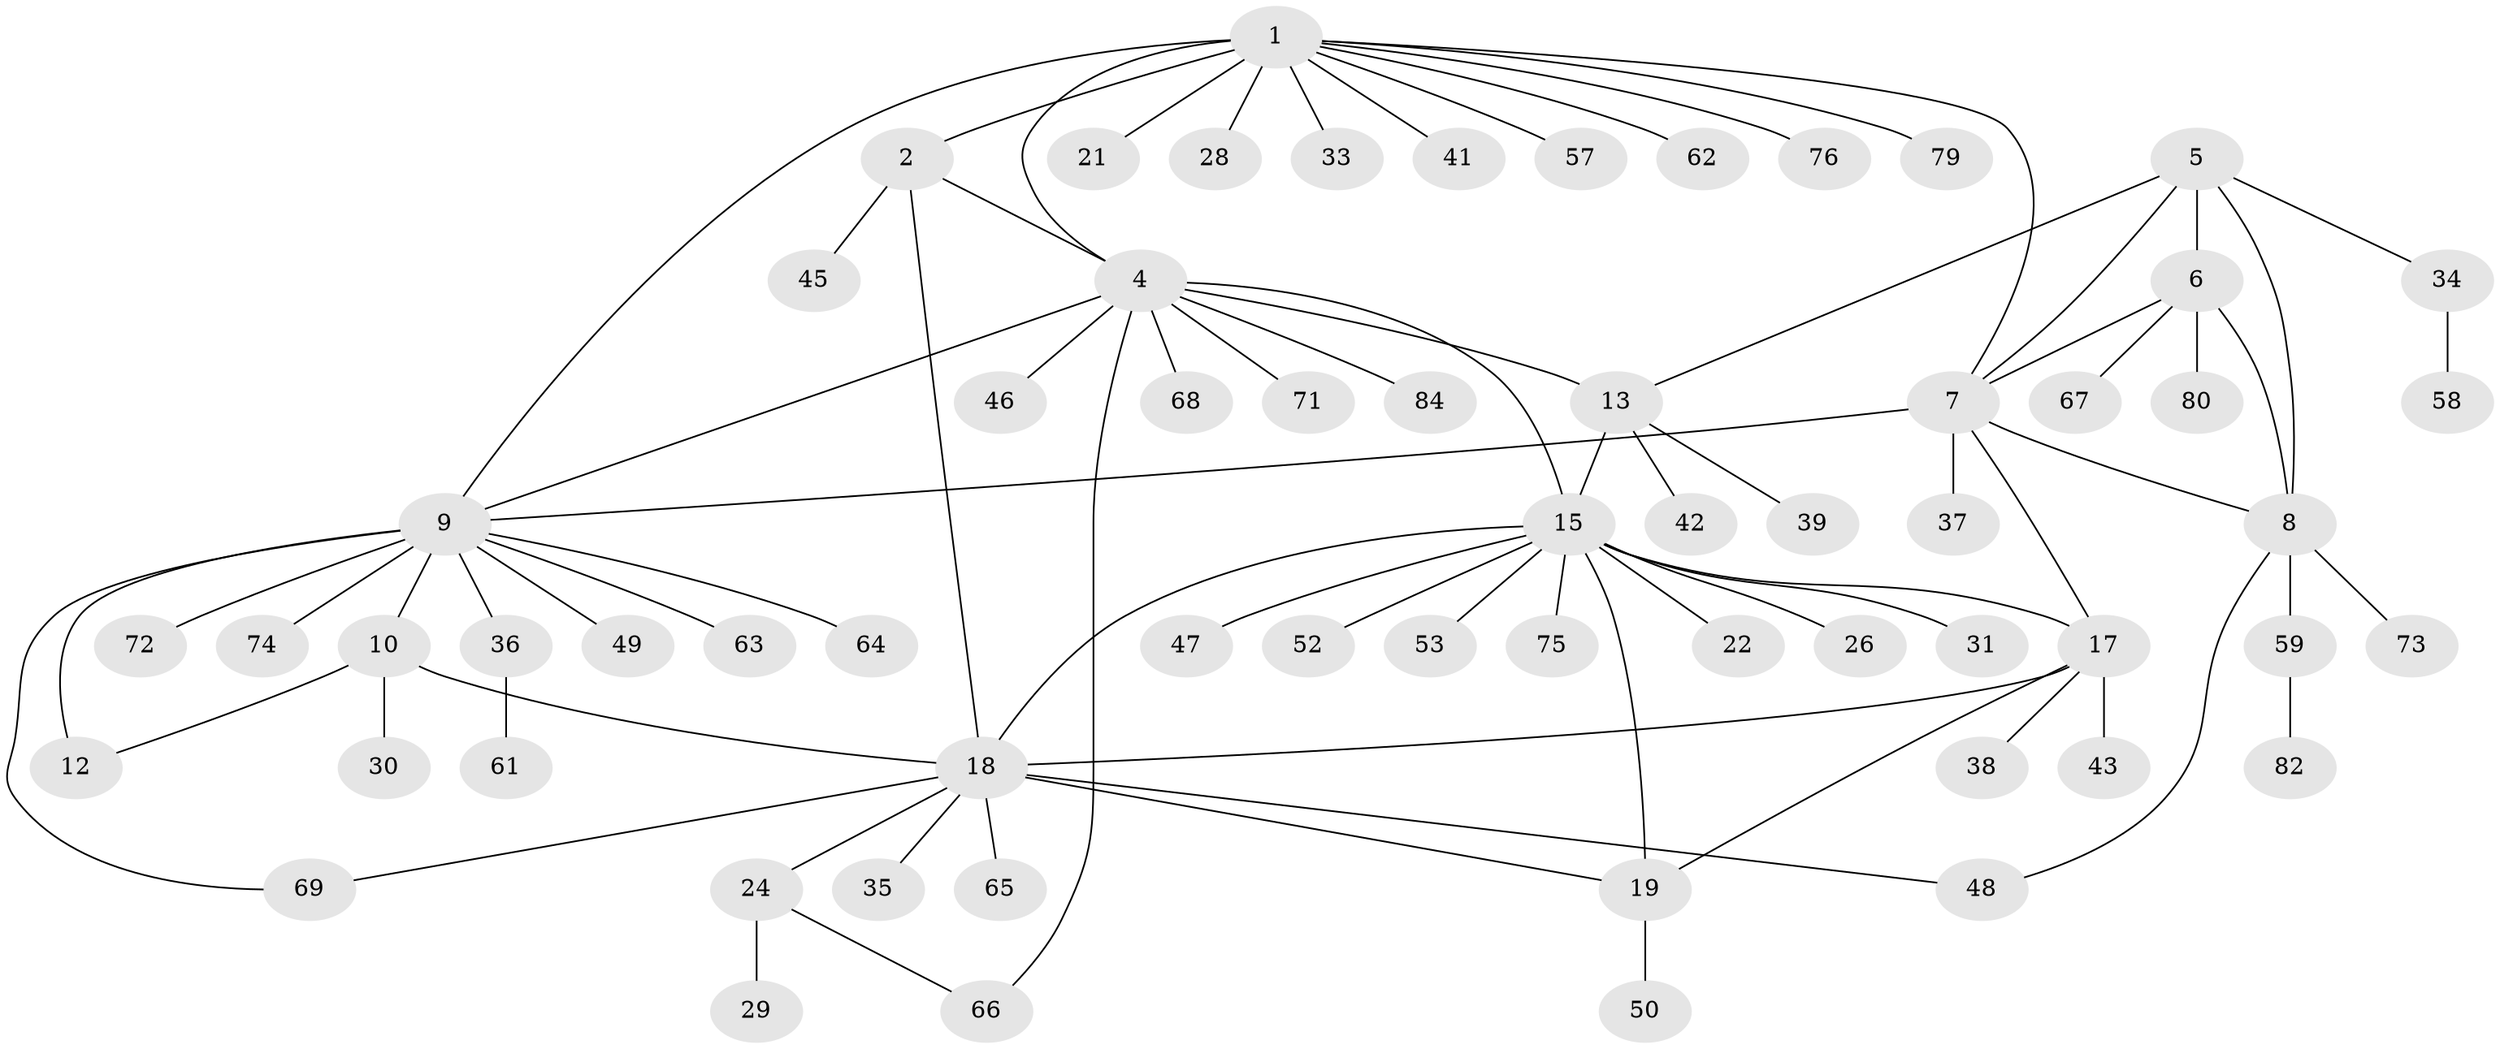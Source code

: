 // original degree distribution, {6: 0.03571428571428571, 10: 0.011904761904761904, 5: 0.047619047619047616, 8: 0.03571428571428571, 7: 0.03571428571428571, 9: 0.023809523809523808, 4: 0.047619047619047616, 11: 0.011904761904761904, 1: 0.6071428571428571, 3: 0.03571428571428571, 2: 0.10714285714285714}
// Generated by graph-tools (version 1.1) at 2025/11/02/27/25 16:11:36]
// undirected, 63 vertices, 80 edges
graph export_dot {
graph [start="1"]
  node [color=gray90,style=filled];
  1 [super="+3"];
  2 [super="+56"];
  4 [super="+14"];
  5 [super="+54"];
  6 [super="+70"];
  7 [super="+27"];
  8 [super="+83"];
  9 [super="+11"];
  10 [super="+23"];
  12 [super="+32"];
  13 [super="+16"];
  15 [super="+20"];
  17 [super="+25"];
  18 [super="+60"];
  19 [super="+40"];
  21;
  22 [super="+44"];
  24 [super="+51"];
  26;
  28;
  29;
  30;
  31;
  33;
  34 [super="+55"];
  35;
  36;
  37;
  38;
  39;
  41;
  42;
  43;
  45;
  46 [super="+77"];
  47;
  48;
  49;
  50 [super="+81"];
  52;
  53;
  57;
  58;
  59;
  61;
  62;
  63;
  64;
  65;
  66 [super="+78"];
  67;
  68;
  69;
  71;
  72;
  73;
  74;
  75;
  76;
  79;
  80;
  82;
  84;
  1 -- 2 [weight=2];
  1 -- 4 [weight=2];
  1 -- 21;
  1 -- 28;
  1 -- 62;
  1 -- 33;
  1 -- 7;
  1 -- 41;
  1 -- 76;
  1 -- 79;
  1 -- 57;
  1 -- 9;
  2 -- 4;
  2 -- 18;
  2 -- 45;
  4 -- 84;
  4 -- 66;
  4 -- 68;
  4 -- 71;
  4 -- 9;
  4 -- 13 [weight=2];
  4 -- 46;
  4 -- 15;
  5 -- 6;
  5 -- 7;
  5 -- 8;
  5 -- 34;
  5 -- 13;
  6 -- 7;
  6 -- 8;
  6 -- 67;
  6 -- 80;
  7 -- 8;
  7 -- 17;
  7 -- 37;
  7 -- 9;
  8 -- 48;
  8 -- 59;
  8 -- 73;
  9 -- 10 [weight=2];
  9 -- 12 [weight=2];
  9 -- 36;
  9 -- 49;
  9 -- 63;
  9 -- 69;
  9 -- 74;
  9 -- 64;
  9 -- 72;
  10 -- 12;
  10 -- 18;
  10 -- 30;
  13 -- 15 [weight=2];
  13 -- 42;
  13 -- 39;
  15 -- 22 [weight=2];
  15 -- 26;
  15 -- 47;
  15 -- 75;
  15 -- 17;
  15 -- 18;
  15 -- 19;
  15 -- 52;
  15 -- 53;
  15 -- 31;
  17 -- 18;
  17 -- 19;
  17 -- 38;
  17 -- 43;
  18 -- 19;
  18 -- 24;
  18 -- 35;
  18 -- 48;
  18 -- 65;
  18 -- 69;
  19 -- 50;
  24 -- 29;
  24 -- 66;
  34 -- 58;
  36 -- 61;
  59 -- 82;
}
